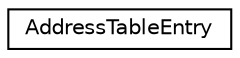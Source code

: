 digraph "Graphical Class Hierarchy"
{
  edge [fontname="Helvetica",fontsize="10",labelfontname="Helvetica",labelfontsize="10"];
  node [fontname="Helvetica",fontsize="10",shape=record];
  rankdir="LR";
  Node0 [label="AddressTableEntry",height=0.2,width=0.4,color="black", fillcolor="white", style="filled",URL="$d3/d6f/struct_address_table_entry.html"];
}
